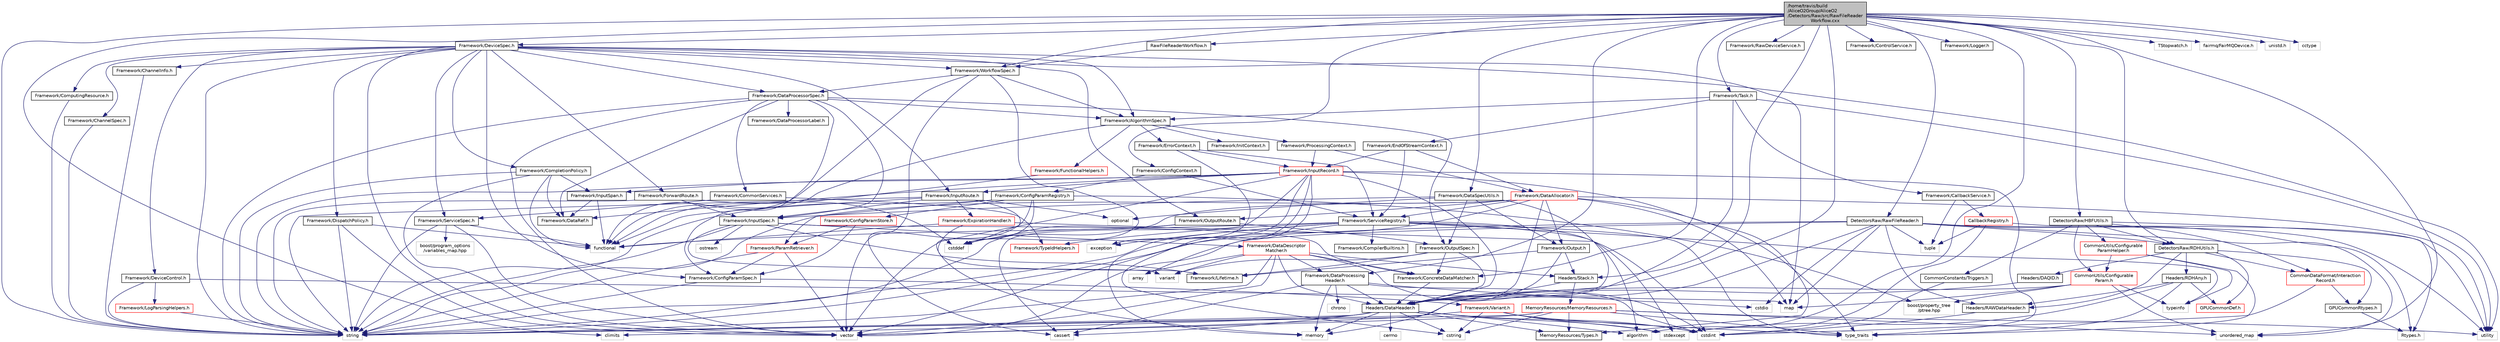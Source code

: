 digraph "/home/travis/build/AliceO2Group/AliceO2/Detectors/Raw/src/RawFileReaderWorkflow.cxx"
{
 // INTERACTIVE_SVG=YES
  bgcolor="transparent";
  edge [fontname="Helvetica",fontsize="10",labelfontname="Helvetica",labelfontsize="10"];
  node [fontname="Helvetica",fontsize="10",shape=record];
  Node0 [label="/home/travis/build\l/AliceO2Group/AliceO2\l/Detectors/Raw/src/RawFileReader\lWorkflow.cxx",height=0.2,width=0.4,color="black", fillcolor="grey75", style="filled", fontcolor="black"];
  Node0 -> Node1 [color="midnightblue",fontsize="10",style="solid",fontname="Helvetica"];
  Node1 [label="Framework/ConfigContext.h",height=0.2,width=0.4,color="black",URL="$d7/d2e/ConfigContext_8h.html"];
  Node1 -> Node2 [color="midnightblue",fontsize="10",style="solid",fontname="Helvetica"];
  Node2 [label="Framework/ConfigParamRegistry.h",height=0.2,width=0.4,color="black",URL="$de/dc6/ConfigParamRegistry_8h.html"];
  Node2 -> Node3 [color="midnightblue",fontsize="10",style="solid",fontname="Helvetica"];
  Node3 [label="Framework/ParamRetriever.h",height=0.2,width=0.4,color="red",URL="$df/d72/ParamRetriever_8h.html"];
  Node3 -> Node4 [color="midnightblue",fontsize="10",style="solid",fontname="Helvetica"];
  Node4 [label="Framework/ConfigParamSpec.h",height=0.2,width=0.4,color="black",URL="$d0/d1c/ConfigParamSpec_8h.html"];
  Node4 -> Node5 [color="midnightblue",fontsize="10",style="solid",fontname="Helvetica"];
  Node5 [label="Framework/Variant.h",height=0.2,width=0.4,color="red",URL="$de/d56/Variant_8h.html"];
  Node5 -> Node6 [color="midnightblue",fontsize="10",style="solid",fontname="Helvetica"];
  Node6 [label="type_traits",height=0.2,width=0.4,color="grey75"];
  Node5 -> Node7 [color="midnightblue",fontsize="10",style="solid",fontname="Helvetica"];
  Node7 [label="cstring",height=0.2,width=0.4,color="grey75"];
  Node5 -> Node8 [color="midnightblue",fontsize="10",style="solid",fontname="Helvetica"];
  Node8 [label="cstdint",height=0.2,width=0.4,color="grey75"];
  Node5 -> Node10 [color="midnightblue",fontsize="10",style="solid",fontname="Helvetica"];
  Node10 [label="stdexcept",height=0.2,width=0.4,color="grey75"];
  Node5 -> Node14 [color="midnightblue",fontsize="10",style="solid",fontname="Helvetica"];
  Node14 [label="string",height=0.2,width=0.4,color="grey75"];
  Node4 -> Node14 [color="midnightblue",fontsize="10",style="solid",fontname="Helvetica"];
  Node3 -> Node14 [color="midnightblue",fontsize="10",style="solid",fontname="Helvetica"];
  Node3 -> Node16 [color="midnightblue",fontsize="10",style="solid",fontname="Helvetica"];
  Node16 [label="vector",height=0.2,width=0.4,color="grey75"];
  Node2 -> Node17 [color="midnightblue",fontsize="10",style="solid",fontname="Helvetica"];
  Node17 [label="Framework/ConfigParamStore.h",height=0.2,width=0.4,color="red",URL="$dd/daf/ConfigParamStore_8h.html"];
  Node17 -> Node3 [color="midnightblue",fontsize="10",style="solid",fontname="Helvetica"];
  Node17 -> Node4 [color="midnightblue",fontsize="10",style="solid",fontname="Helvetica"];
  Node2 -> Node18 [color="midnightblue",fontsize="10",style="solid",fontname="Helvetica"];
  Node18 [label="boost/property_tree\l/ptree.hpp",height=0.2,width=0.4,color="grey75"];
  Node2 -> Node19 [color="midnightblue",fontsize="10",style="solid",fontname="Helvetica"];
  Node19 [label="memory",height=0.2,width=0.4,color="grey75"];
  Node2 -> Node14 [color="midnightblue",fontsize="10",style="solid",fontname="Helvetica"];
  Node2 -> Node20 [color="midnightblue",fontsize="10",style="solid",fontname="Helvetica"];
  Node20 [label="cassert",height=0.2,width=0.4,color="grey75"];
  Node1 -> Node21 [color="midnightblue",fontsize="10",style="solid",fontname="Helvetica"];
  Node21 [label="Framework/ServiceRegistry.h",height=0.2,width=0.4,color="black",URL="$d8/d17/ServiceRegistry_8h.html"];
  Node21 -> Node22 [color="midnightblue",fontsize="10",style="solid",fontname="Helvetica"];
  Node22 [label="Framework/CompilerBuiltins.h",height=0.2,width=0.4,color="black",URL="$d9/de8/CompilerBuiltins_8h.html"];
  Node21 -> Node23 [color="midnightblue",fontsize="10",style="solid",fontname="Helvetica"];
  Node23 [label="Framework/TypeIdHelpers.h",height=0.2,width=0.4,color="red",URL="$d2/d9a/TypeIdHelpers_8h.html"];
  Node21 -> Node25 [color="midnightblue",fontsize="10",style="solid",fontname="Helvetica"];
  Node25 [label="algorithm",height=0.2,width=0.4,color="grey75"];
  Node21 -> Node26 [color="midnightblue",fontsize="10",style="solid",fontname="Helvetica"];
  Node26 [label="array",height=0.2,width=0.4,color="grey75"];
  Node21 -> Node27 [color="midnightblue",fontsize="10",style="solid",fontname="Helvetica"];
  Node27 [label="exception",height=0.2,width=0.4,color="grey75"];
  Node21 -> Node28 [color="midnightblue",fontsize="10",style="solid",fontname="Helvetica"];
  Node28 [label="functional",height=0.2,width=0.4,color="grey75"];
  Node21 -> Node14 [color="midnightblue",fontsize="10",style="solid",fontname="Helvetica"];
  Node21 -> Node6 [color="midnightblue",fontsize="10",style="solid",fontname="Helvetica"];
  Node21 -> Node29 [color="midnightblue",fontsize="10",style="solid",fontname="Helvetica"];
  Node29 [label="typeinfo",height=0.2,width=0.4,color="grey75"];
  Node21 -> Node10 [color="midnightblue",fontsize="10",style="solid",fontname="Helvetica"];
  Node0 -> Node30 [color="midnightblue",fontsize="10",style="solid",fontname="Helvetica"];
  Node30 [label="Framework/WorkflowSpec.h",height=0.2,width=0.4,color="black",URL="$df/da1/WorkflowSpec_8h.html"];
  Node30 -> Node31 [color="midnightblue",fontsize="10",style="solid",fontname="Helvetica"];
  Node31 [label="Framework/DataProcessorSpec.h",height=0.2,width=0.4,color="black",URL="$d0/df4/DataProcessorSpec_8h.html"];
  Node31 -> Node32 [color="midnightblue",fontsize="10",style="solid",fontname="Helvetica"];
  Node32 [label="Framework/AlgorithmSpec.h",height=0.2,width=0.4,color="black",URL="$d0/d14/AlgorithmSpec_8h.html"];
  Node32 -> Node33 [color="midnightblue",fontsize="10",style="solid",fontname="Helvetica"];
  Node33 [label="Framework/ProcessingContext.h",height=0.2,width=0.4,color="black",URL="$de/d6a/ProcessingContext_8h.html"];
  Node33 -> Node34 [color="midnightblue",fontsize="10",style="solid",fontname="Helvetica"];
  Node34 [label="Framework/InputRecord.h",height=0.2,width=0.4,color="red",URL="$d6/d5c/InputRecord_8h.html"];
  Node34 -> Node35 [color="midnightblue",fontsize="10",style="solid",fontname="Helvetica"];
  Node35 [label="Framework/DataRef.h",height=0.2,width=0.4,color="black",URL="$d5/dfb/DataRef_8h.html"];
  Node34 -> Node98 [color="midnightblue",fontsize="10",style="solid",fontname="Helvetica"];
  Node98 [label="Framework/InputRoute.h",height=0.2,width=0.4,color="black",URL="$d5/d19/InputRoute_8h.html"];
  Node98 -> Node99 [color="midnightblue",fontsize="10",style="solid",fontname="Helvetica"];
  Node99 [label="Framework/ExpirationHandler.h",height=0.2,width=0.4,color="red",URL="$d2/dd9/ExpirationHandler_8h.html"];
  Node99 -> Node73 [color="midnightblue",fontsize="10",style="solid",fontname="Helvetica"];
  Node73 [label="Framework/Lifetime.h",height=0.2,width=0.4,color="black",URL="$dc/dca/Lifetime_8h.html"];
  Node99 -> Node8 [color="midnightblue",fontsize="10",style="solid",fontname="Helvetica"];
  Node99 -> Node28 [color="midnightblue",fontsize="10",style="solid",fontname="Helvetica"];
  Node98 -> Node76 [color="midnightblue",fontsize="10",style="solid",fontname="Helvetica"];
  Node76 [label="Framework/InputSpec.h",height=0.2,width=0.4,color="black",URL="$d5/d3f/InputSpec_8h.html"];
  Node76 -> Node73 [color="midnightblue",fontsize="10",style="solid",fontname="Helvetica"];
  Node76 -> Node74 [color="midnightblue",fontsize="10",style="solid",fontname="Helvetica"];
  Node74 [label="Framework/ConcreteDataMatcher.h",height=0.2,width=0.4,color="black",URL="$d0/d1b/ConcreteDataMatcher_8h.html"];
  Node74 -> Node70 [color="midnightblue",fontsize="10",style="solid",fontname="Helvetica"];
  Node70 [label="Headers/DataHeader.h",height=0.2,width=0.4,color="black",URL="$dc/dcd/DataHeader_8h.html"];
  Node70 -> Node8 [color="midnightblue",fontsize="10",style="solid",fontname="Helvetica"];
  Node70 -> Node19 [color="midnightblue",fontsize="10",style="solid",fontname="Helvetica"];
  Node70 -> Node20 [color="midnightblue",fontsize="10",style="solid",fontname="Helvetica"];
  Node70 -> Node7 [color="midnightblue",fontsize="10",style="solid",fontname="Helvetica"];
  Node70 -> Node25 [color="midnightblue",fontsize="10",style="solid",fontname="Helvetica"];
  Node70 -> Node10 [color="midnightblue",fontsize="10",style="solid",fontname="Helvetica"];
  Node70 -> Node14 [color="midnightblue",fontsize="10",style="solid",fontname="Helvetica"];
  Node70 -> Node71 [color="midnightblue",fontsize="10",style="solid",fontname="Helvetica"];
  Node71 [label="climits",height=0.2,width=0.4,color="grey75"];
  Node70 -> Node47 [color="midnightblue",fontsize="10",style="solid",fontname="Helvetica"];
  Node47 [label="MemoryResources/Types.h",height=0.2,width=0.4,color="black",URL="$d7/df8/Types_8h.html"];
  Node70 -> Node72 [color="midnightblue",fontsize="10",style="solid",fontname="Helvetica"];
  Node72 [label="cerrno",height=0.2,width=0.4,color="grey75"];
  Node76 -> Node77 [color="midnightblue",fontsize="10",style="solid",fontname="Helvetica"];
  Node77 [label="Framework/DataDescriptor\lMatcher.h",height=0.2,width=0.4,color="red",URL="$d3/da3/DataDescriptorMatcher_8h.html"];
  Node77 -> Node74 [color="midnightblue",fontsize="10",style="solid",fontname="Helvetica"];
  Node77 -> Node78 [color="midnightblue",fontsize="10",style="solid",fontname="Helvetica"];
  Node78 [label="Framework/DataProcessing\lHeader.h",height=0.2,width=0.4,color="black",URL="$d6/dc9/DataProcessingHeader_8h.html"];
  Node78 -> Node70 [color="midnightblue",fontsize="10",style="solid",fontname="Helvetica"];
  Node78 -> Node8 [color="midnightblue",fontsize="10",style="solid",fontname="Helvetica"];
  Node78 -> Node79 [color="midnightblue",fontsize="10",style="solid",fontname="Helvetica"];
  Node79 [label="cstdio",height=0.2,width=0.4,color="grey75"];
  Node78 -> Node19 [color="midnightblue",fontsize="10",style="solid",fontname="Helvetica"];
  Node78 -> Node20 [color="midnightblue",fontsize="10",style="solid",fontname="Helvetica"];
  Node78 -> Node80 [color="midnightblue",fontsize="10",style="solid",fontname="Helvetica"];
  Node80 [label="chrono",height=0.2,width=0.4,color="grey75"];
  Node77 -> Node70 [color="midnightblue",fontsize="10",style="solid",fontname="Helvetica"];
  Node77 -> Node81 [color="midnightblue",fontsize="10",style="solid",fontname="Helvetica"];
  Node81 [label="Headers/Stack.h",height=0.2,width=0.4,color="black",URL="$d4/d00/Headers_2include_2Headers_2Stack_8h.html"];
  Node81 -> Node82 [color="midnightblue",fontsize="10",style="solid",fontname="Helvetica"];
  Node82 [label="MemoryResources/MemoryResources.h",height=0.2,width=0.4,color="red",URL="$dc/d03/MemoryResources_8h.html"];
  Node82 -> Node7 [color="midnightblue",fontsize="10",style="solid",fontname="Helvetica"];
  Node82 -> Node14 [color="midnightblue",fontsize="10",style="solid",fontname="Helvetica"];
  Node82 -> Node6 [color="midnightblue",fontsize="10",style="solid",fontname="Helvetica"];
  Node82 -> Node56 [color="midnightblue",fontsize="10",style="solid",fontname="Helvetica"];
  Node56 [label="utility",height=0.2,width=0.4,color="grey75"];
  Node82 -> Node16 [color="midnightblue",fontsize="10",style="solid",fontname="Helvetica"];
  Node82 -> Node87 [color="midnightblue",fontsize="10",style="solid",fontname="Helvetica"];
  Node87 [label="unordered_map",height=0.2,width=0.4,color="grey75"];
  Node82 -> Node47 [color="midnightblue",fontsize="10",style="solid",fontname="Helvetica"];
  Node81 -> Node70 [color="midnightblue",fontsize="10",style="solid",fontname="Helvetica"];
  Node77 -> Node26 [color="midnightblue",fontsize="10",style="solid",fontname="Helvetica"];
  Node77 -> Node8 [color="midnightblue",fontsize="10",style="solid",fontname="Helvetica"];
  Node77 -> Node14 [color="midnightblue",fontsize="10",style="solid",fontname="Helvetica"];
  Node77 -> Node75 [color="midnightblue",fontsize="10",style="solid",fontname="Helvetica"];
  Node75 [label="variant",height=0.2,width=0.4,color="grey75"];
  Node77 -> Node16 [color="midnightblue",fontsize="10",style="solid",fontname="Helvetica"];
  Node76 -> Node14 [color="midnightblue",fontsize="10",style="solid",fontname="Helvetica"];
  Node76 -> Node93 [color="midnightblue",fontsize="10",style="solid",fontname="Helvetica"];
  Node93 [label="ostream",height=0.2,width=0.4,color="grey75"];
  Node76 -> Node75 [color="midnightblue",fontsize="10",style="solid",fontname="Helvetica"];
  Node98 -> Node101 [color="midnightblue",fontsize="10",style="solid",fontname="Helvetica"];
  Node101 [label="cstddef",height=0.2,width=0.4,color="grey75"];
  Node98 -> Node14 [color="midnightblue",fontsize="10",style="solid",fontname="Helvetica"];
  Node98 -> Node28 [color="midnightblue",fontsize="10",style="solid",fontname="Helvetica"];
  Node98 -> Node95 [color="midnightblue",fontsize="10",style="solid",fontname="Helvetica"];
  Node95 [label="optional",height=0.2,width=0.4,color="grey75"];
  Node34 -> Node102 [color="midnightblue",fontsize="10",style="solid",fontname="Helvetica"];
  Node102 [label="Framework/InputSpan.h",height=0.2,width=0.4,color="black",URL="$da/d0f/InputSpan_8h.html"];
  Node102 -> Node35 [color="midnightblue",fontsize="10",style="solid",fontname="Helvetica"];
  Node102 -> Node28 [color="midnightblue",fontsize="10",style="solid",fontname="Helvetica"];
  Node34 -> Node47 [color="midnightblue",fontsize="10",style="solid",fontname="Helvetica"];
  Node34 -> Node70 [color="midnightblue",fontsize="10",style="solid",fontname="Helvetica"];
  Node34 -> Node14 [color="midnightblue",fontsize="10",style="solid",fontname="Helvetica"];
  Node34 -> Node16 [color="midnightblue",fontsize="10",style="solid",fontname="Helvetica"];
  Node34 -> Node7 [color="midnightblue",fontsize="10",style="solid",fontname="Helvetica"];
  Node34 -> Node20 [color="midnightblue",fontsize="10",style="solid",fontname="Helvetica"];
  Node34 -> Node27 [color="midnightblue",fontsize="10",style="solid",fontname="Helvetica"];
  Node34 -> Node19 [color="midnightblue",fontsize="10",style="solid",fontname="Helvetica"];
  Node34 -> Node6 [color="midnightblue",fontsize="10",style="solid",fontname="Helvetica"];
  Node33 -> Node105 [color="midnightblue",fontsize="10",style="solid",fontname="Helvetica"];
  Node105 [label="Framework/DataAllocator.h",height=0.2,width=0.4,color="red",URL="$d1/d28/DataAllocator_8h.html"];
  Node105 -> Node94 [color="midnightblue",fontsize="10",style="solid",fontname="Helvetica"];
  Node94 [label="Framework/Output.h",height=0.2,width=0.4,color="black",URL="$d3/ddf/Output_8h.html"];
  Node94 -> Node70 [color="midnightblue",fontsize="10",style="solid",fontname="Helvetica"];
  Node94 -> Node73 [color="midnightblue",fontsize="10",style="solid",fontname="Helvetica"];
  Node94 -> Node81 [color="midnightblue",fontsize="10",style="solid",fontname="Helvetica"];
  Node105 -> Node115 [color="midnightblue",fontsize="10",style="solid",fontname="Helvetica"];
  Node115 [label="Framework/OutputRoute.h",height=0.2,width=0.4,color="black",URL="$d6/df4/OutputRoute_8h.html"];
  Node115 -> Node69 [color="midnightblue",fontsize="10",style="solid",fontname="Helvetica"];
  Node69 [label="Framework/OutputSpec.h",height=0.2,width=0.4,color="black",URL="$db/d2d/OutputSpec_8h.html"];
  Node69 -> Node70 [color="midnightblue",fontsize="10",style="solid",fontname="Helvetica"];
  Node69 -> Node73 [color="midnightblue",fontsize="10",style="solid",fontname="Helvetica"];
  Node69 -> Node74 [color="midnightblue",fontsize="10",style="solid",fontname="Helvetica"];
  Node69 -> Node75 [color="midnightblue",fontsize="10",style="solid",fontname="Helvetica"];
  Node115 -> Node101 [color="midnightblue",fontsize="10",style="solid",fontname="Helvetica"];
  Node115 -> Node14 [color="midnightblue",fontsize="10",style="solid",fontname="Helvetica"];
  Node105 -> Node21 [color="midnightblue",fontsize="10",style="solid",fontname="Helvetica"];
  Node105 -> Node70 [color="midnightblue",fontsize="10",style="solid",fontname="Helvetica"];
  Node105 -> Node16 [color="midnightblue",fontsize="10",style="solid",fontname="Helvetica"];
  Node105 -> Node58 [color="midnightblue",fontsize="10",style="solid",fontname="Helvetica"];
  Node58 [label="map",height=0.2,width=0.4,color="grey75"];
  Node105 -> Node14 [color="midnightblue",fontsize="10",style="solid",fontname="Helvetica"];
  Node105 -> Node56 [color="midnightblue",fontsize="10",style="solid",fontname="Helvetica"];
  Node105 -> Node6 [color="midnightblue",fontsize="10",style="solid",fontname="Helvetica"];
  Node105 -> Node101 [color="midnightblue",fontsize="10",style="solid",fontname="Helvetica"];
  Node32 -> Node118 [color="midnightblue",fontsize="10",style="solid",fontname="Helvetica"];
  Node118 [label="Framework/ErrorContext.h",height=0.2,width=0.4,color="black",URL="$d7/dad/ErrorContext_8h.html"];
  Node118 -> Node34 [color="midnightblue",fontsize="10",style="solid",fontname="Helvetica"];
  Node118 -> Node21 [color="midnightblue",fontsize="10",style="solid",fontname="Helvetica"];
  Node118 -> Node27 [color="midnightblue",fontsize="10",style="solid",fontname="Helvetica"];
  Node32 -> Node119 [color="midnightblue",fontsize="10",style="solid",fontname="Helvetica"];
  Node119 [label="Framework/InitContext.h",height=0.2,width=0.4,color="black",URL="$d4/d2b/InitContext_8h.html"];
  Node32 -> Node120 [color="midnightblue",fontsize="10",style="solid",fontname="Helvetica"];
  Node120 [label="Framework/FunctionalHelpers.h",height=0.2,width=0.4,color="red",URL="$de/d9b/FunctionalHelpers_8h.html"];
  Node120 -> Node28 [color="midnightblue",fontsize="10",style="solid",fontname="Helvetica"];
  Node32 -> Node28 [color="midnightblue",fontsize="10",style="solid",fontname="Helvetica"];
  Node31 -> Node4 [color="midnightblue",fontsize="10",style="solid",fontname="Helvetica"];
  Node31 -> Node122 [color="midnightblue",fontsize="10",style="solid",fontname="Helvetica"];
  Node122 [label="Framework/DataProcessorLabel.h",height=0.2,width=0.4,color="black",URL="$d1/df2/DataProcessorLabel_8h.html"];
  Node31 -> Node35 [color="midnightblue",fontsize="10",style="solid",fontname="Helvetica"];
  Node31 -> Node76 [color="midnightblue",fontsize="10",style="solid",fontname="Helvetica"];
  Node31 -> Node69 [color="midnightblue",fontsize="10",style="solid",fontname="Helvetica"];
  Node31 -> Node123 [color="midnightblue",fontsize="10",style="solid",fontname="Helvetica"];
  Node123 [label="Framework/CommonServices.h",height=0.2,width=0.4,color="black",URL="$d8/d02/CommonServices_8h.html"];
  Node123 -> Node124 [color="midnightblue",fontsize="10",style="solid",fontname="Helvetica"];
  Node124 [label="Framework/ServiceSpec.h",height=0.2,width=0.4,color="black",URL="$d4/d61/ServiceSpec_8h.html"];
  Node124 -> Node28 [color="midnightblue",fontsize="10",style="solid",fontname="Helvetica"];
  Node124 -> Node14 [color="midnightblue",fontsize="10",style="solid",fontname="Helvetica"];
  Node124 -> Node16 [color="midnightblue",fontsize="10",style="solid",fontname="Helvetica"];
  Node124 -> Node125 [color="midnightblue",fontsize="10",style="solid",fontname="Helvetica"];
  Node125 [label="boost/program_options\l/variables_map.hpp",height=0.2,width=0.4,color="grey75"];
  Node123 -> Node23 [color="midnightblue",fontsize="10",style="solid",fontname="Helvetica"];
  Node31 -> Node14 [color="midnightblue",fontsize="10",style="solid",fontname="Helvetica"];
  Node31 -> Node16 [color="midnightblue",fontsize="10",style="solid",fontname="Helvetica"];
  Node30 -> Node32 [color="midnightblue",fontsize="10",style="solid",fontname="Helvetica"];
  Node30 -> Node16 [color="midnightblue",fontsize="10",style="solid",fontname="Helvetica"];
  Node30 -> Node28 [color="midnightblue",fontsize="10",style="solid",fontname="Helvetica"];
  Node30 -> Node101 [color="midnightblue",fontsize="10",style="solid",fontname="Helvetica"];
  Node0 -> Node126 [color="midnightblue",fontsize="10",style="solid",fontname="Helvetica"];
  Node126 [label="Framework/RawDeviceService.h",height=0.2,width=0.4,color="black",URL="$d9/d66/RawDeviceService_8h.html"];
  Node0 -> Node127 [color="midnightblue",fontsize="10",style="solid",fontname="Helvetica"];
  Node127 [label="Framework/DeviceSpec.h",height=0.2,width=0.4,color="black",URL="$df/de8/DeviceSpec_8h.html"];
  Node127 -> Node30 [color="midnightblue",fontsize="10",style="solid",fontname="Helvetica"];
  Node127 -> Node128 [color="midnightblue",fontsize="10",style="solid",fontname="Helvetica"];
  Node128 [label="Framework/ComputingResource.h",height=0.2,width=0.4,color="black",URL="$d8/d62/ComputingResource_8h.html"];
  Node128 -> Node14 [color="midnightblue",fontsize="10",style="solid",fontname="Helvetica"];
  Node127 -> Node31 [color="midnightblue",fontsize="10",style="solid",fontname="Helvetica"];
  Node127 -> Node129 [color="midnightblue",fontsize="10",style="solid",fontname="Helvetica"];
  Node129 [label="Framework/ChannelSpec.h",height=0.2,width=0.4,color="black",URL="$d6/d72/ChannelSpec_8h.html"];
  Node129 -> Node14 [color="midnightblue",fontsize="10",style="solid",fontname="Helvetica"];
  Node127 -> Node130 [color="midnightblue",fontsize="10",style="solid",fontname="Helvetica"];
  Node130 [label="Framework/ChannelInfo.h",height=0.2,width=0.4,color="black",URL="$dd/de5/ChannelInfo_8h.html"];
  Node130 -> Node14 [color="midnightblue",fontsize="10",style="solid",fontname="Helvetica"];
  Node127 -> Node131 [color="midnightblue",fontsize="10",style="solid",fontname="Helvetica"];
  Node131 [label="Framework/DeviceControl.h",height=0.2,width=0.4,color="black",URL="$d2/d2c/DeviceControl_8h.html"];
  Node131 -> Node58 [color="midnightblue",fontsize="10",style="solid",fontname="Helvetica"];
  Node131 -> Node14 [color="midnightblue",fontsize="10",style="solid",fontname="Helvetica"];
  Node131 -> Node132 [color="midnightblue",fontsize="10",style="solid",fontname="Helvetica"];
  Node132 [label="Framework/LogParsingHelpers.h",height=0.2,width=0.4,color="red",URL="$d8/d4a/LogParsingHelpers_8h.html"];
  Node132 -> Node14 [color="midnightblue",fontsize="10",style="solid",fontname="Helvetica"];
  Node127 -> Node32 [color="midnightblue",fontsize="10",style="solid",fontname="Helvetica"];
  Node127 -> Node4 [color="midnightblue",fontsize="10",style="solid",fontname="Helvetica"];
  Node127 -> Node133 [color="midnightblue",fontsize="10",style="solid",fontname="Helvetica"];
  Node133 [label="Framework/ForwardRoute.h",height=0.2,width=0.4,color="black",URL="$d7/d12/ForwardRoute_8h.html"];
  Node133 -> Node76 [color="midnightblue",fontsize="10",style="solid",fontname="Helvetica"];
  Node133 -> Node101 [color="midnightblue",fontsize="10",style="solid",fontname="Helvetica"];
  Node133 -> Node14 [color="midnightblue",fontsize="10",style="solid",fontname="Helvetica"];
  Node127 -> Node98 [color="midnightblue",fontsize="10",style="solid",fontname="Helvetica"];
  Node127 -> Node115 [color="midnightblue",fontsize="10",style="solid",fontname="Helvetica"];
  Node127 -> Node134 [color="midnightblue",fontsize="10",style="solid",fontname="Helvetica"];
  Node134 [label="Framework/CompletionPolicy.h",height=0.2,width=0.4,color="black",URL="$df/dd6/CompletionPolicy_8h.html"];
  Node134 -> Node35 [color="midnightblue",fontsize="10",style="solid",fontname="Helvetica"];
  Node134 -> Node102 [color="midnightblue",fontsize="10",style="solid",fontname="Helvetica"];
  Node134 -> Node28 [color="midnightblue",fontsize="10",style="solid",fontname="Helvetica"];
  Node134 -> Node14 [color="midnightblue",fontsize="10",style="solid",fontname="Helvetica"];
  Node134 -> Node16 [color="midnightblue",fontsize="10",style="solid",fontname="Helvetica"];
  Node127 -> Node108 [color="midnightblue",fontsize="10",style="solid",fontname="Helvetica"];
  Node108 [label="Framework/DispatchPolicy.h",height=0.2,width=0.4,color="black",URL="$da/de6/DispatchPolicy_8h.html"];
  Node108 -> Node28 [color="midnightblue",fontsize="10",style="solid",fontname="Helvetica"];
  Node108 -> Node14 [color="midnightblue",fontsize="10",style="solid",fontname="Helvetica"];
  Node108 -> Node16 [color="midnightblue",fontsize="10",style="solid",fontname="Helvetica"];
  Node127 -> Node124 [color="midnightblue",fontsize="10",style="solid",fontname="Helvetica"];
  Node127 -> Node16 [color="midnightblue",fontsize="10",style="solid",fontname="Helvetica"];
  Node127 -> Node14 [color="midnightblue",fontsize="10",style="solid",fontname="Helvetica"];
  Node127 -> Node58 [color="midnightblue",fontsize="10",style="solid",fontname="Helvetica"];
  Node127 -> Node56 [color="midnightblue",fontsize="10",style="solid",fontname="Helvetica"];
  Node0 -> Node68 [color="midnightblue",fontsize="10",style="solid",fontname="Helvetica"];
  Node68 [label="Framework/DataSpecUtils.h",height=0.2,width=0.4,color="black",URL="$d6/d68/DataSpecUtils_8h.html"];
  Node68 -> Node69 [color="midnightblue",fontsize="10",style="solid",fontname="Helvetica"];
  Node68 -> Node76 [color="midnightblue",fontsize="10",style="solid",fontname="Helvetica"];
  Node68 -> Node70 [color="midnightblue",fontsize="10",style="solid",fontname="Helvetica"];
  Node68 -> Node94 [color="midnightblue",fontsize="10",style="solid",fontname="Helvetica"];
  Node68 -> Node95 [color="midnightblue",fontsize="10",style="solid",fontname="Helvetica"];
  Node0 -> Node74 [color="midnightblue",fontsize="10",style="solid",fontname="Helvetica"];
  Node0 -> Node135 [color="midnightblue",fontsize="10",style="solid",fontname="Helvetica"];
  Node135 [label="Framework/ControlService.h",height=0.2,width=0.4,color="black",URL="$d2/d43/ControlService_8h.html"];
  Node0 -> Node78 [color="midnightblue",fontsize="10",style="solid",fontname="Helvetica"];
  Node0 -> Node136 [color="midnightblue",fontsize="10",style="solid",fontname="Helvetica"];
  Node136 [label="Framework/Task.h",height=0.2,width=0.4,color="black",URL="$df/d4f/Task_8h.html"];
  Node136 -> Node32 [color="midnightblue",fontsize="10",style="solid",fontname="Helvetica"];
  Node136 -> Node137 [color="midnightblue",fontsize="10",style="solid",fontname="Helvetica"];
  Node137 [label="Framework/CallbackService.h",height=0.2,width=0.4,color="black",URL="$d9/d7f/CallbackService_8h.html"];
  Node137 -> Node138 [color="midnightblue",fontsize="10",style="solid",fontname="Helvetica"];
  Node138 [label="CallbackRegistry.h",height=0.2,width=0.4,color="red",URL="$d7/d3e/CallbackRegistry_8h.html",tooltip="A generic registry for callbacks. "];
  Node138 -> Node139 [color="midnightblue",fontsize="10",style="solid",fontname="Helvetica"];
  Node139 [label="tuple",height=0.2,width=0.4,color="grey75"];
  Node138 -> Node10 [color="midnightblue",fontsize="10",style="solid",fontname="Helvetica"];
  Node138 -> Node56 [color="midnightblue",fontsize="10",style="solid",fontname="Helvetica"];
  Node137 -> Node139 [color="midnightblue",fontsize="10",style="solid",fontname="Helvetica"];
  Node136 -> Node140 [color="midnightblue",fontsize="10",style="solid",fontname="Helvetica"];
  Node140 [label="Framework/EndOfStreamContext.h",height=0.2,width=0.4,color="black",URL="$d0/d77/EndOfStreamContext_8h.html"];
  Node140 -> Node34 [color="midnightblue",fontsize="10",style="solid",fontname="Helvetica"];
  Node140 -> Node21 [color="midnightblue",fontsize="10",style="solid",fontname="Helvetica"];
  Node140 -> Node105 [color="midnightblue",fontsize="10",style="solid",fontname="Helvetica"];
  Node136 -> Node56 [color="midnightblue",fontsize="10",style="solid",fontname="Helvetica"];
  Node136 -> Node19 [color="midnightblue",fontsize="10",style="solid",fontname="Helvetica"];
  Node0 -> Node141 [color="midnightblue",fontsize="10",style="solid",fontname="Helvetica"];
  Node141 [label="Framework/Logger.h",height=0.2,width=0.4,color="black",URL="$dd/da4/Logger_8h.html"];
  Node0 -> Node142 [color="midnightblue",fontsize="10",style="solid",fontname="Helvetica"];
  Node142 [label="DetectorsRaw/RawFileReader.h",height=0.2,width=0.4,color="black",URL="$de/da2/Raw_2include_2DetectorsRaw_2RawFileReader_8h.html"];
  Node142 -> Node79 [color="midnightblue",fontsize="10",style="solid",fontname="Helvetica"];
  Node142 -> Node87 [color="midnightblue",fontsize="10",style="solid",fontname="Helvetica"];
  Node142 -> Node58 [color="midnightblue",fontsize="10",style="solid",fontname="Helvetica"];
  Node142 -> Node139 [color="midnightblue",fontsize="10",style="solid",fontname="Helvetica"];
  Node142 -> Node16 [color="midnightblue",fontsize="10",style="solid",fontname="Helvetica"];
  Node142 -> Node14 [color="midnightblue",fontsize="10",style="solid",fontname="Helvetica"];
  Node142 -> Node56 [color="midnightblue",fontsize="10",style="solid",fontname="Helvetica"];
  Node142 -> Node143 [color="midnightblue",fontsize="10",style="solid",fontname="Helvetica"];
  Node143 [label="Rtypes.h",height=0.2,width=0.4,color="grey75"];
  Node142 -> Node144 [color="midnightblue",fontsize="10",style="solid",fontname="Helvetica"];
  Node144 [label="Headers/RAWDataHeader.h",height=0.2,width=0.4,color="black",URL="$d4/d78/DataFormats_2Headers_2include_2Headers_2RAWDataHeader_8h.html"];
  Node144 -> Node8 [color="midnightblue",fontsize="10",style="solid",fontname="Helvetica"];
  Node142 -> Node70 [color="midnightblue",fontsize="10",style="solid",fontname="Helvetica"];
  Node142 -> Node145 [color="midnightblue",fontsize="10",style="solid",fontname="Helvetica"];
  Node145 [label="DetectorsRaw/RDHUtils.h",height=0.2,width=0.4,color="black",URL="$d6/dec/Raw_2include_2DetectorsRaw_2RDHUtils_8h.html"];
  Node145 -> Node146 [color="midnightblue",fontsize="10",style="solid",fontname="Helvetica"];
  Node146 [label="GPUCommonDef.h",height=0.2,width=0.4,color="red",URL="$df/d21/GPUCommonDef_8h.html"];
  Node145 -> Node149 [color="midnightblue",fontsize="10",style="solid",fontname="Helvetica"];
  Node149 [label="GPUCommonRtypes.h",height=0.2,width=0.4,color="black",URL="$d2/d45/GPUCommonRtypes_8h.html"];
  Node149 -> Node143 [color="midnightblue",fontsize="10",style="solid",fontname="Helvetica"];
  Node145 -> Node144 [color="midnightblue",fontsize="10",style="solid",fontname="Helvetica"];
  Node145 -> Node150 [color="midnightblue",fontsize="10",style="solid",fontname="Helvetica"];
  Node150 [label="Headers/RDHAny.h",height=0.2,width=0.4,color="black",URL="$d6/d89/RDHAny_8h.html"];
  Node150 -> Node146 [color="midnightblue",fontsize="10",style="solid",fontname="Helvetica"];
  Node150 -> Node144 [color="midnightblue",fontsize="10",style="solid",fontname="Helvetica"];
  Node150 -> Node6 [color="midnightblue",fontsize="10",style="solid",fontname="Helvetica"];
  Node150 -> Node10 [color="midnightblue",fontsize="10",style="solid",fontname="Helvetica"];
  Node145 -> Node151 [color="midnightblue",fontsize="10",style="solid",fontname="Helvetica"];
  Node151 [label="CommonDataFormat/Interaction\lRecord.h",height=0.2,width=0.4,color="red",URL="$d9/d80/InteractionRecord_8h.html"];
  Node151 -> Node149 [color="midnightblue",fontsize="10",style="solid",fontname="Helvetica"];
  Node151 -> Node8 [color="midnightblue",fontsize="10",style="solid",fontname="Helvetica"];
  Node145 -> Node154 [color="midnightblue",fontsize="10",style="solid",fontname="Helvetica"];
  Node154 [label="Headers/DAQID.h",height=0.2,width=0.4,color="black",URL="$d7/d34/DAQID_8h.html"];
  Node154 -> Node70 [color="midnightblue",fontsize="10",style="solid",fontname="Helvetica"];
  Node0 -> Node145 [color="midnightblue",fontsize="10",style="solid",fontname="Helvetica"];
  Node0 -> Node155 [color="midnightblue",fontsize="10",style="solid",fontname="Helvetica"];
  Node155 [label="DetectorsRaw/HBFUtils.h",height=0.2,width=0.4,color="black",URL="$d1/dec/HBFUtils_8h.html"];
  Node155 -> Node143 [color="midnightblue",fontsize="10",style="solid",fontname="Helvetica"];
  Node155 -> Node145 [color="midnightblue",fontsize="10",style="solid",fontname="Helvetica"];
  Node155 -> Node156 [color="midnightblue",fontsize="10",style="solid",fontname="Helvetica"];
  Node156 [label="CommonUtils/Configurable\lParam.h",height=0.2,width=0.4,color="red",URL="$db/d2c/ConfigurableParam_8h.html"];
  Node156 -> Node16 [color="midnightblue",fontsize="10",style="solid",fontname="Helvetica"];
  Node156 -> Node58 [color="midnightblue",fontsize="10",style="solid",fontname="Helvetica"];
  Node156 -> Node87 [color="midnightblue",fontsize="10",style="solid",fontname="Helvetica"];
  Node156 -> Node18 [color="midnightblue",fontsize="10",style="solid",fontname="Helvetica"];
  Node156 -> Node29 [color="midnightblue",fontsize="10",style="solid",fontname="Helvetica"];
  Node155 -> Node158 [color="midnightblue",fontsize="10",style="solid",fontname="Helvetica"];
  Node158 [label="CommonUtils/Configurable\lParamHelper.h",height=0.2,width=0.4,color="red",URL="$da/d6b/ConfigurableParamHelper_8h.html"];
  Node158 -> Node156 [color="midnightblue",fontsize="10",style="solid",fontname="Helvetica"];
  Node158 -> Node6 [color="midnightblue",fontsize="10",style="solid",fontname="Helvetica"];
  Node158 -> Node29 [color="midnightblue",fontsize="10",style="solid",fontname="Helvetica"];
  Node155 -> Node151 [color="midnightblue",fontsize="10",style="solid",fontname="Helvetica"];
  Node155 -> Node160 [color="midnightblue",fontsize="10",style="solid",fontname="Helvetica"];
  Node160 [label="CommonConstants/Triggers.h",height=0.2,width=0.4,color="black",URL="$de/da4/Triggers_8h.html",tooltip="Definition of the 32 Central Trigger System (CTS) Trigger Types defined in https://twiki.cern.ch/twiki/pub/ALICE/NoteForFEDevelopers/CTS_CRU_FE_interface.pdf. "];
  Node160 -> Node8 [color="midnightblue",fontsize="10",style="solid",fontname="Helvetica"];
  Node0 -> Node70 [color="midnightblue",fontsize="10",style="solid",fontname="Helvetica"];
  Node0 -> Node81 [color="midnightblue",fontsize="10",style="solid",fontname="Helvetica"];
  Node0 -> Node161 [color="midnightblue",fontsize="10",style="solid",fontname="Helvetica"];
  Node161 [label="RawFileReaderWorkflow.h",height=0.2,width=0.4,color="black",URL="$d2/d73/RawFileReaderWorkflow_8h.html"];
  Node161 -> Node30 [color="midnightblue",fontsize="10",style="solid",fontname="Helvetica"];
  Node0 -> Node162 [color="midnightblue",fontsize="10",style="solid",fontname="Helvetica"];
  Node162 [label="TStopwatch.h",height=0.2,width=0.4,color="grey75"];
  Node0 -> Node163 [color="midnightblue",fontsize="10",style="solid",fontname="Helvetica"];
  Node163 [label="fairmq/FairMQDevice.h",height=0.2,width=0.4,color="grey75"];
  Node0 -> Node164 [color="midnightblue",fontsize="10",style="solid",fontname="Helvetica"];
  Node164 [label="unistd.h",height=0.2,width=0.4,color="grey75"];
  Node0 -> Node25 [color="midnightblue",fontsize="10",style="solid",fontname="Helvetica"];
  Node0 -> Node87 [color="midnightblue",fontsize="10",style="solid",fontname="Helvetica"];
  Node0 -> Node165 [color="midnightblue",fontsize="10",style="solid",fontname="Helvetica"];
  Node165 [label="cctype",height=0.2,width=0.4,color="grey75"];
  Node0 -> Node14 [color="midnightblue",fontsize="10",style="solid",fontname="Helvetica"];
  Node0 -> Node71 [color="midnightblue",fontsize="10",style="solid",fontname="Helvetica"];
}
